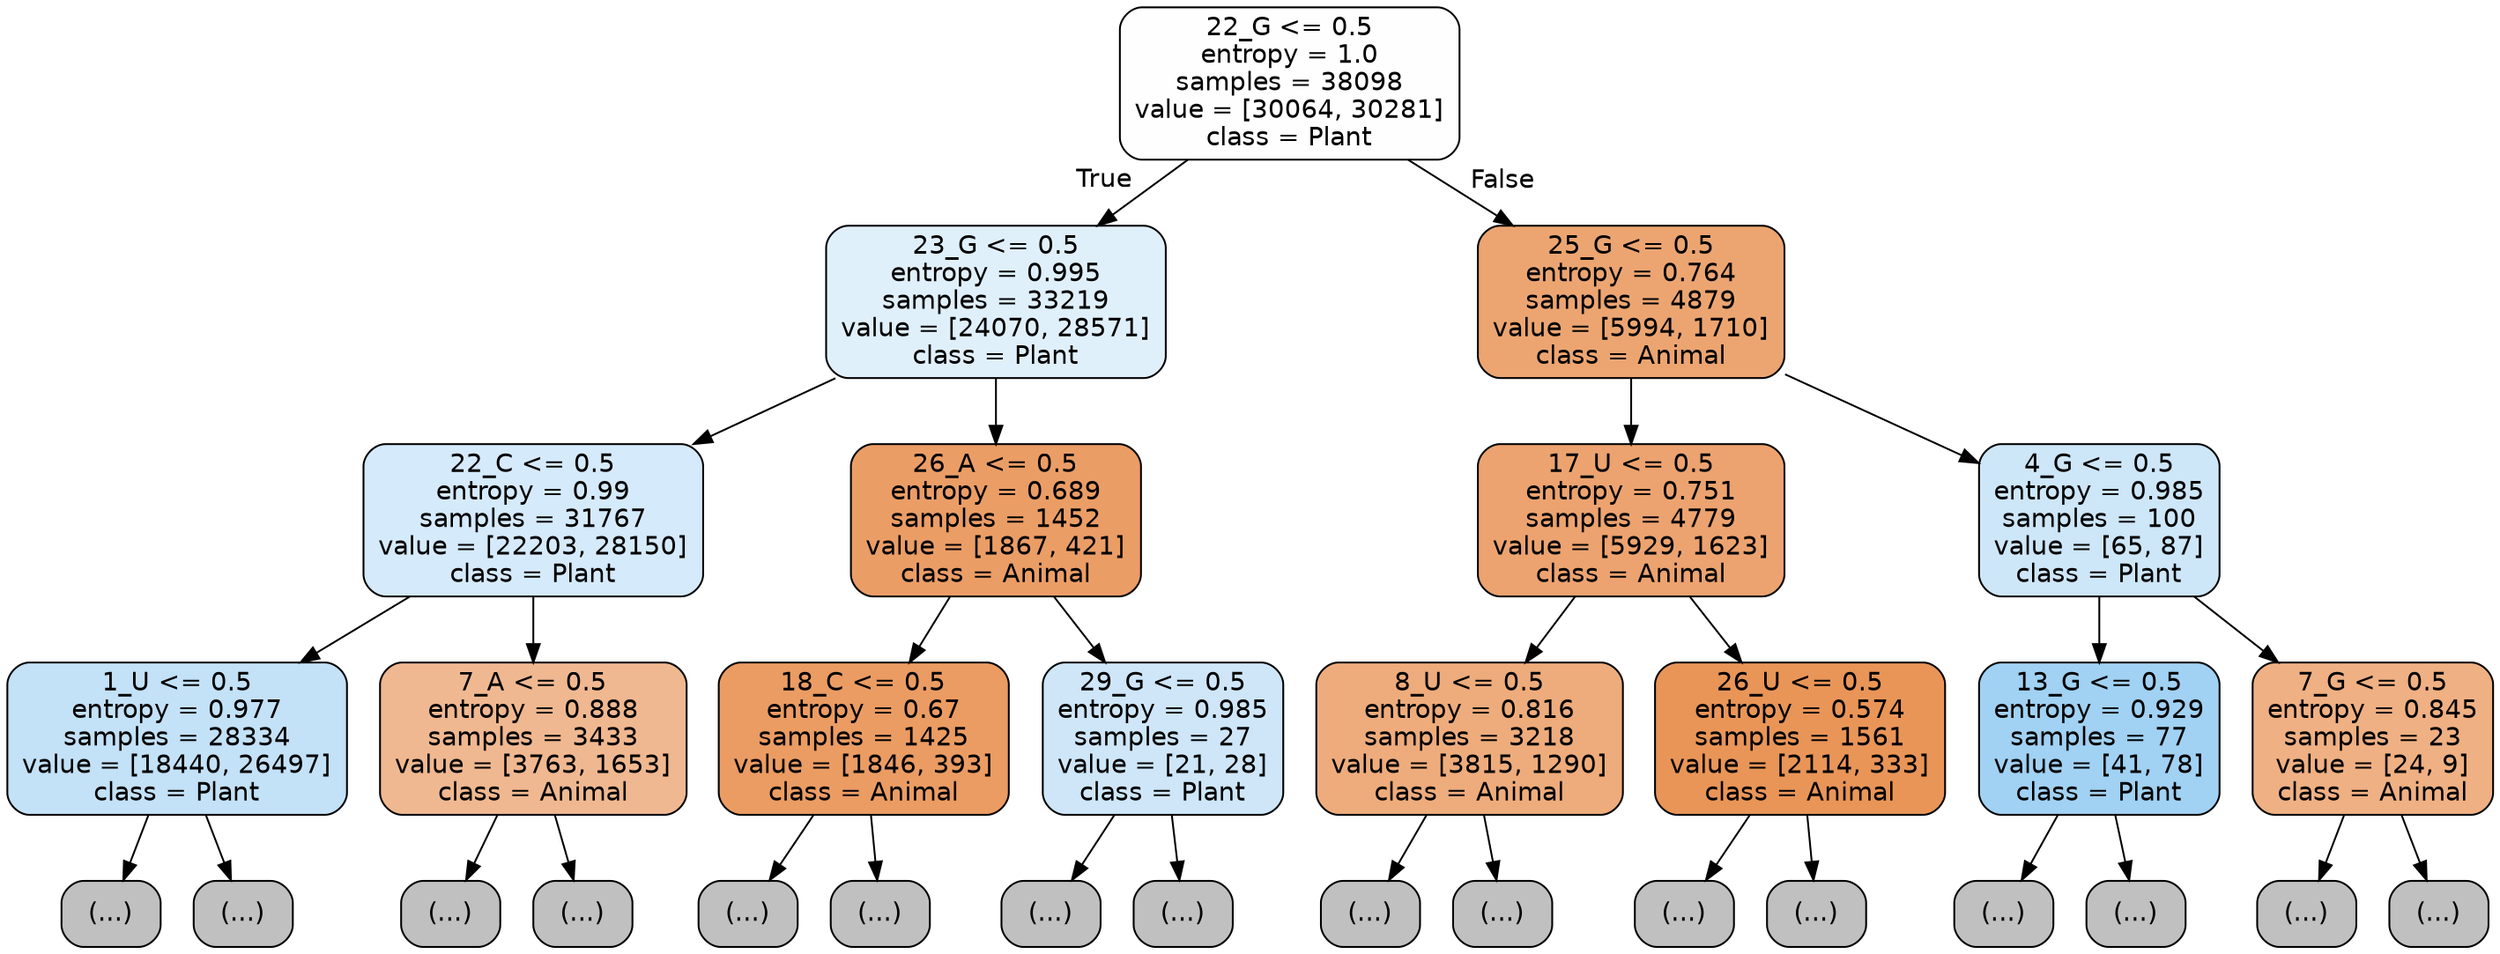 digraph Tree {
node [shape=box, style="filled, rounded", color="black", fontname="helvetica"] ;
edge [fontname="helvetica"] ;
0 [label="22_G <= 0.5\nentropy = 1.0\nsamples = 38098\nvalue = [30064, 30281]\nclass = Plant", fillcolor="#fefeff"] ;
1 [label="23_G <= 0.5\nentropy = 0.995\nsamples = 33219\nvalue = [24070, 28571]\nclass = Plant", fillcolor="#e0f0fb"] ;
0 -> 1 [labeldistance=2.5, labelangle=45, headlabel="True"] ;
2 [label="22_C <= 0.5\nentropy = 0.99\nsamples = 31767\nvalue = [22203, 28150]\nclass = Plant", fillcolor="#d5eafa"] ;
1 -> 2 ;
3 [label="1_U <= 0.5\nentropy = 0.977\nsamples = 28334\nvalue = [18440, 26497]\nclass = Plant", fillcolor="#c3e1f7"] ;
2 -> 3 ;
4 [label="(...)", fillcolor="#C0C0C0"] ;
3 -> 4 ;
7001 [label="(...)", fillcolor="#C0C0C0"] ;
3 -> 7001 ;
12276 [label="7_A <= 0.5\nentropy = 0.888\nsamples = 3433\nvalue = [3763, 1653]\nclass = Animal", fillcolor="#f0b890"] ;
2 -> 12276 ;
12277 [label="(...)", fillcolor="#C0C0C0"] ;
12276 -> 12277 ;
13652 [label="(...)", fillcolor="#C0C0C0"] ;
12276 -> 13652 ;
14091 [label="26_A <= 0.5\nentropy = 0.689\nsamples = 1452\nvalue = [1867, 421]\nclass = Animal", fillcolor="#eb9d66"] ;
1 -> 14091 ;
14092 [label="18_C <= 0.5\nentropy = 0.67\nsamples = 1425\nvalue = [1846, 393]\nclass = Animal", fillcolor="#eb9c63"] ;
14091 -> 14092 ;
14093 [label="(...)", fillcolor="#C0C0C0"] ;
14092 -> 14093 ;
14452 [label="(...)", fillcolor="#C0C0C0"] ;
14092 -> 14452 ;
14609 [label="29_G <= 0.5\nentropy = 0.985\nsamples = 27\nvalue = [21, 28]\nclass = Plant", fillcolor="#cee6f8"] ;
14091 -> 14609 ;
14610 [label="(...)", fillcolor="#C0C0C0"] ;
14609 -> 14610 ;
14617 [label="(...)", fillcolor="#C0C0C0"] ;
14609 -> 14617 ;
14618 [label="25_G <= 0.5\nentropy = 0.764\nsamples = 4879\nvalue = [5994, 1710]\nclass = Animal", fillcolor="#eca571"] ;
0 -> 14618 [labeldistance=2.5, labelangle=-45, headlabel="False"] ;
14619 [label="17_U <= 0.5\nentropy = 0.751\nsamples = 4779\nvalue = [5929, 1623]\nclass = Animal", fillcolor="#eca36f"] ;
14618 -> 14619 ;
14620 [label="8_U <= 0.5\nentropy = 0.816\nsamples = 3218\nvalue = [3815, 1290]\nclass = Animal", fillcolor="#eeac7c"] ;
14619 -> 14620 ;
14621 [label="(...)", fillcolor="#C0C0C0"] ;
14620 -> 14621 ;
15648 [label="(...)", fillcolor="#C0C0C0"] ;
14620 -> 15648 ;
16029 [label="26_U <= 0.5\nentropy = 0.574\nsamples = 1561\nvalue = [2114, 333]\nclass = Animal", fillcolor="#e99558"] ;
14619 -> 16029 ;
16030 [label="(...)", fillcolor="#C0C0C0"] ;
16029 -> 16030 ;
16511 [label="(...)", fillcolor="#C0C0C0"] ;
16029 -> 16511 ;
16516 [label="4_G <= 0.5\nentropy = 0.985\nsamples = 100\nvalue = [65, 87]\nclass = Plant", fillcolor="#cde6f8"] ;
14618 -> 16516 ;
16517 [label="13_G <= 0.5\nentropy = 0.929\nsamples = 77\nvalue = [41, 78]\nclass = Plant", fillcolor="#a1d1f3"] ;
16516 -> 16517 ;
16518 [label="(...)", fillcolor="#C0C0C0"] ;
16517 -> 16518 ;
16549 [label="(...)", fillcolor="#C0C0C0"] ;
16517 -> 16549 ;
16556 [label="7_G <= 0.5\nentropy = 0.845\nsamples = 23\nvalue = [24, 9]\nclass = Animal", fillcolor="#efb083"] ;
16516 -> 16556 ;
16557 [label="(...)", fillcolor="#C0C0C0"] ;
16556 -> 16557 ;
16564 [label="(...)", fillcolor="#C0C0C0"] ;
16556 -> 16564 ;
}